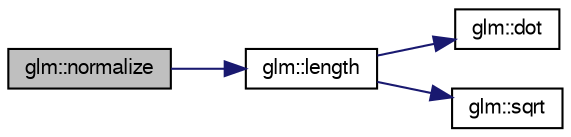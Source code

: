 digraph G
{
  bgcolor="transparent";
  edge [fontname="FreeSans",fontsize=10,labelfontname="FreeSans",labelfontsize=10];
  node [fontname="FreeSans",fontsize=10,shape=record];
  rankdir=LR;
  Node1 [label="glm::normalize",height=0.2,width=0.4,color="black", fillcolor="grey75", style="filled" fontcolor="black"];
  Node1 -> Node2 [color="midnightblue",fontsize=10,style="solid"];
  Node2 [label="glm::length",height=0.2,width=0.4,color="black",URL="$group__gtc__quaternion.html#g286560b01bedb4e046ffb71de22464f4"];
  Node2 -> Node3 [color="midnightblue",fontsize=10,style="solid"];
  Node3 [label="glm::dot",height=0.2,width=0.4,color="black",URL="$group__gtc__quaternion.html#g4ce8bce2b7dc8206a31cfb8e7b779b76"];
  Node2 -> Node4 [color="midnightblue",fontsize=10,style="solid"];
  Node4 [label="glm::sqrt",height=0.2,width=0.4,color="black",URL="$group__core__func__exponential.html#gfe49b7b63045b6ab94bffbcd7e7a7bc8"];
}
